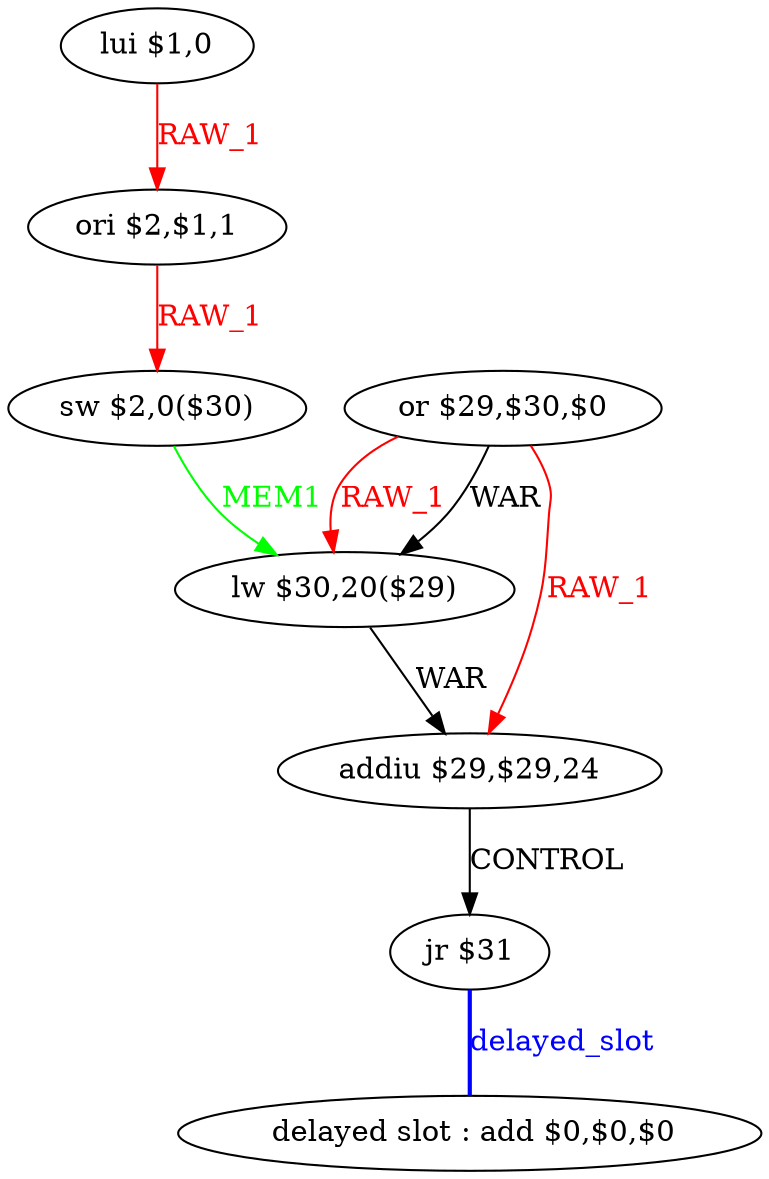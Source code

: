 digraph G1 {
node [shape = ellipse];
i7 [label = " delayed slot : add $0,$0,$0"] ;
i6 ->  i7 [style = bold, dir= none, fontcolor = blue, color = blue, label= "delayed_slot"];
i6 [label = "jr $31"] ;
i0 [label = "lui $1,0"] ;
i0 ->  i1 [color = red, fontcolor = red, label= "RAW_1"];
i1 [label = "ori $2,$1,1"] ;
i1 ->  i2 [color = red, fontcolor = red, label= "RAW_1"];
i2 [label = "sw $2,0($30)"] ;
i2 ->  i4 [color = green, fontcolor = green, label= "MEM1"];
i4 [label = "lw $30,20($29)"] ;
i4 ->  i5 [label= "WAR"];
i5 [label = "addiu $29,$29,24"] ;
i5 ->  i6 [label= "CONTROL"];
i3 [label = "or $29,$30,$0"] ;
i3 ->  i5 [color = red, fontcolor = red, label= "RAW_1"];
i3 ->  i4 [color = red, fontcolor = red, label= "RAW_1"];
i3 ->  i4 [label= "WAR"];
}
